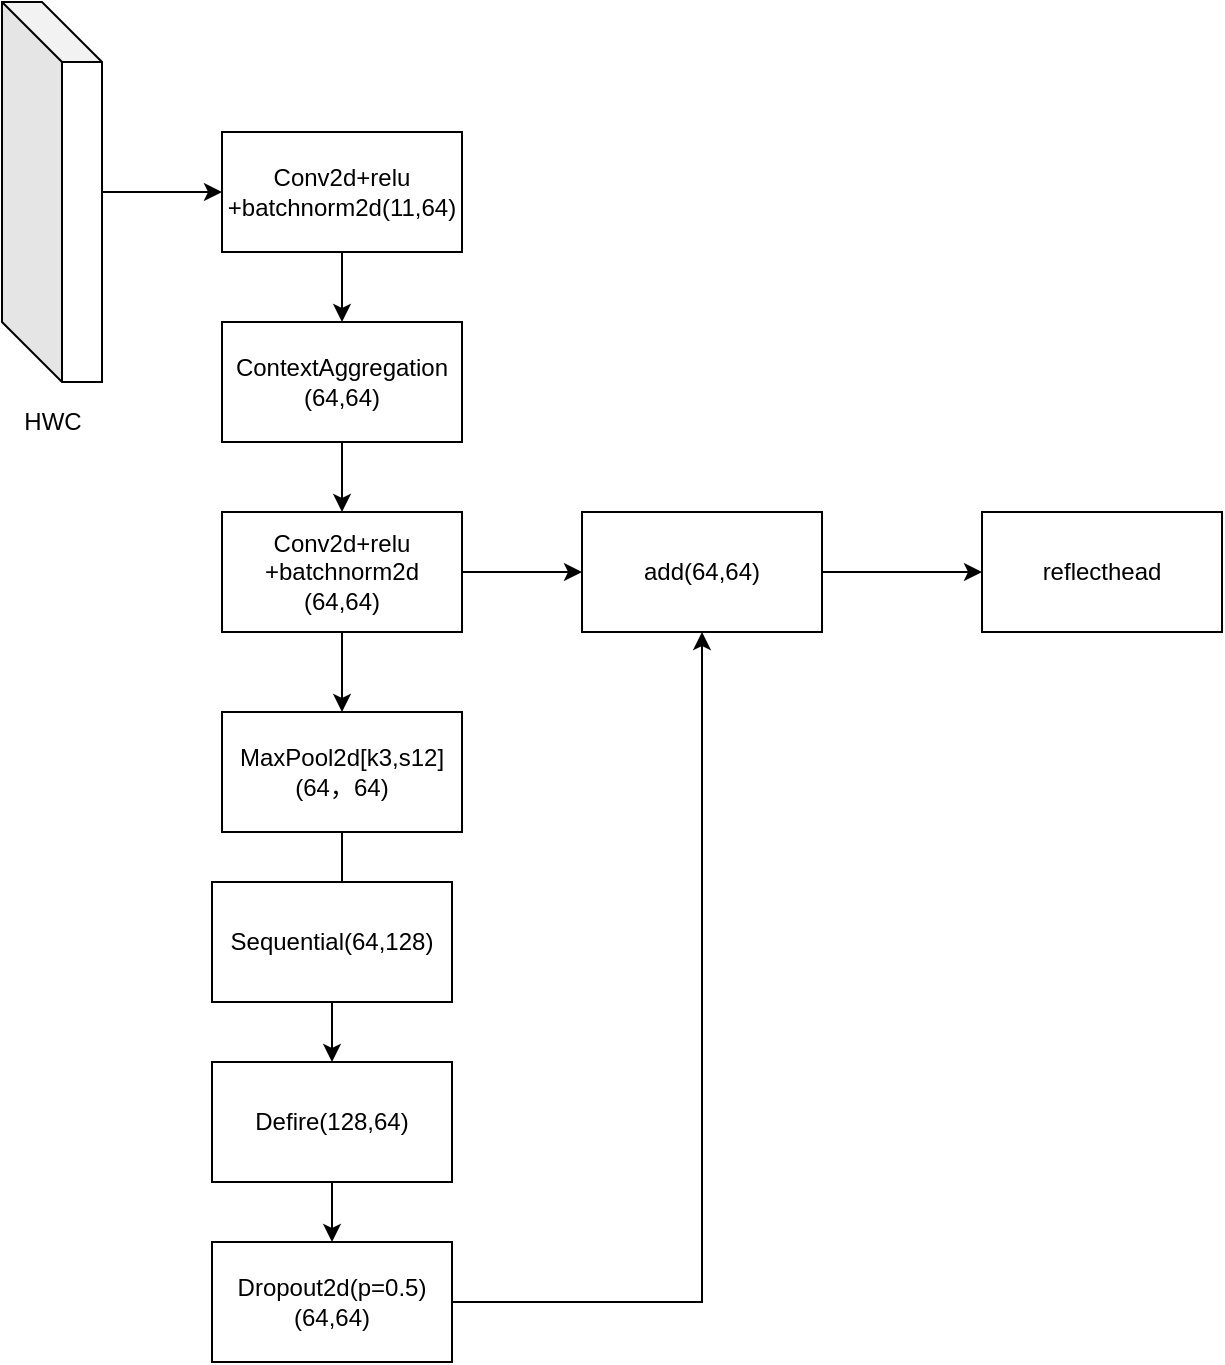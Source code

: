 <mxfile version="25.0.3">
  <diagram name="第 1 页" id="6rb279G1OVSFjhfYAr3R">
    <mxGraphModel dx="1602" dy="759" grid="1" gridSize="10" guides="1" tooltips="1" connect="1" arrows="1" fold="1" page="1" pageScale="1" pageWidth="827" pageHeight="1169" math="0" shadow="0">
      <root>
        <mxCell id="0" />
        <mxCell id="1" parent="0" />
        <mxCell id="kKvi5Hy4dLR_A5QTgwgH-9" value="" style="edgeStyle=orthogonalEdgeStyle;rounded=0;orthogonalLoop=1;jettySize=auto;html=1;" edge="1" parent="1" source="kKvi5Hy4dLR_A5QTgwgH-2" target="kKvi5Hy4dLR_A5QTgwgH-8">
          <mxGeometry relative="1" as="geometry" />
        </mxCell>
        <mxCell id="kKvi5Hy4dLR_A5QTgwgH-2" value="" style="shape=cube;whiteSpace=wrap;html=1;boundedLbl=1;backgroundOutline=1;darkOpacity=0.05;darkOpacity2=0.1;rotation=0;size=30;" vertex="1" parent="1">
          <mxGeometry x="50" y="45" width="50" height="190" as="geometry" />
        </mxCell>
        <mxCell id="kKvi5Hy4dLR_A5QTgwgH-5" value="HWC" style="text;html=1;align=center;verticalAlign=middle;resizable=0;points=[];autosize=1;strokeColor=none;fillColor=none;" vertex="1" parent="1">
          <mxGeometry x="50" y="240" width="50" height="30" as="geometry" />
        </mxCell>
        <mxCell id="kKvi5Hy4dLR_A5QTgwgH-22" value="" style="edgeStyle=orthogonalEdgeStyle;rounded=0;orthogonalLoop=1;jettySize=auto;html=1;" edge="1" parent="1" source="kKvi5Hy4dLR_A5QTgwgH-8" target="kKvi5Hy4dLR_A5QTgwgH-10">
          <mxGeometry relative="1" as="geometry" />
        </mxCell>
        <mxCell id="kKvi5Hy4dLR_A5QTgwgH-8" value="Conv2d+relu&lt;br&gt;+batchnorm2d(11,64)" style="whiteSpace=wrap;html=1;" vertex="1" parent="1">
          <mxGeometry x="160" y="110" width="120" height="60" as="geometry" />
        </mxCell>
        <mxCell id="kKvi5Hy4dLR_A5QTgwgH-23" value="" style="edgeStyle=orthogonalEdgeStyle;rounded=0;orthogonalLoop=1;jettySize=auto;html=1;" edge="1" parent="1" source="kKvi5Hy4dLR_A5QTgwgH-10" target="kKvi5Hy4dLR_A5QTgwgH-12">
          <mxGeometry relative="1" as="geometry" />
        </mxCell>
        <mxCell id="kKvi5Hy4dLR_A5QTgwgH-10" value="ContextAggregation&lt;br&gt;(64,64)" style="whiteSpace=wrap;html=1;" vertex="1" parent="1">
          <mxGeometry x="160" y="205" width="120" height="60" as="geometry" />
        </mxCell>
        <mxCell id="kKvi5Hy4dLR_A5QTgwgH-26" value="" style="edgeStyle=orthogonalEdgeStyle;rounded=0;orthogonalLoop=1;jettySize=auto;html=1;" edge="1" parent="1" source="kKvi5Hy4dLR_A5QTgwgH-12" target="kKvi5Hy4dLR_A5QTgwgH-14">
          <mxGeometry relative="1" as="geometry" />
        </mxCell>
        <mxCell id="kKvi5Hy4dLR_A5QTgwgH-27" style="edgeStyle=orthogonalEdgeStyle;rounded=0;orthogonalLoop=1;jettySize=auto;html=1;entryX=0;entryY=0.5;entryDx=0;entryDy=0;" edge="1" parent="1" source="kKvi5Hy4dLR_A5QTgwgH-12" target="kKvi5Hy4dLR_A5QTgwgH-28">
          <mxGeometry relative="1" as="geometry">
            <mxPoint x="420" y="330" as="targetPoint" />
          </mxGeometry>
        </mxCell>
        <mxCell id="kKvi5Hy4dLR_A5QTgwgH-12" value="Conv2d+relu&lt;br&gt;+batchnorm2d&lt;br&gt;(64,64)" style="whiteSpace=wrap;html=1;" vertex="1" parent="1">
          <mxGeometry x="160" y="300" width="120" height="60" as="geometry" />
        </mxCell>
        <mxCell id="kKvi5Hy4dLR_A5QTgwgH-24" value="" style="edgeStyle=orthogonalEdgeStyle;rounded=0;orthogonalLoop=1;jettySize=auto;html=1;" edge="1" parent="1" source="kKvi5Hy4dLR_A5QTgwgH-14" target="kKvi5Hy4dLR_A5QTgwgH-18">
          <mxGeometry relative="1" as="geometry" />
        </mxCell>
        <mxCell id="kKvi5Hy4dLR_A5QTgwgH-14" value="MaxPool2d[k3,s12](64，64)" style="whiteSpace=wrap;html=1;" vertex="1" parent="1">
          <mxGeometry x="160" y="400" width="120" height="60" as="geometry" />
        </mxCell>
        <mxCell id="kKvi5Hy4dLR_A5QTgwgH-16" value="Sequential(64,128)" style="whiteSpace=wrap;html=1;" vertex="1" parent="1">
          <mxGeometry x="155" y="485" width="120" height="60" as="geometry" />
        </mxCell>
        <mxCell id="kKvi5Hy4dLR_A5QTgwgH-25" value="" style="edgeStyle=orthogonalEdgeStyle;rounded=0;orthogonalLoop=1;jettySize=auto;html=1;" edge="1" parent="1" source="kKvi5Hy4dLR_A5QTgwgH-18" target="kKvi5Hy4dLR_A5QTgwgH-20">
          <mxGeometry relative="1" as="geometry" />
        </mxCell>
        <mxCell id="kKvi5Hy4dLR_A5QTgwgH-18" value="Defire(128,64)" style="whiteSpace=wrap;html=1;" vertex="1" parent="1">
          <mxGeometry x="155" y="575" width="120" height="60" as="geometry" />
        </mxCell>
        <mxCell id="kKvi5Hy4dLR_A5QTgwgH-29" value="" style="edgeStyle=orthogonalEdgeStyle;rounded=0;orthogonalLoop=1;jettySize=auto;html=1;" edge="1" parent="1" source="kKvi5Hy4dLR_A5QTgwgH-20" target="kKvi5Hy4dLR_A5QTgwgH-28">
          <mxGeometry relative="1" as="geometry" />
        </mxCell>
        <mxCell id="kKvi5Hy4dLR_A5QTgwgH-20" value="Dropout2d(p=0.5)(64,64)" style="whiteSpace=wrap;html=1;" vertex="1" parent="1">
          <mxGeometry x="155" y="665" width="120" height="60" as="geometry" />
        </mxCell>
        <mxCell id="kKvi5Hy4dLR_A5QTgwgH-31" value="" style="edgeStyle=orthogonalEdgeStyle;rounded=0;orthogonalLoop=1;jettySize=auto;html=1;" edge="1" parent="1" source="kKvi5Hy4dLR_A5QTgwgH-28" target="kKvi5Hy4dLR_A5QTgwgH-30">
          <mxGeometry relative="1" as="geometry" />
        </mxCell>
        <mxCell id="kKvi5Hy4dLR_A5QTgwgH-28" value="add(64,64)" style="whiteSpace=wrap;html=1;" vertex="1" parent="1">
          <mxGeometry x="340" y="300" width="120" height="60" as="geometry" />
        </mxCell>
        <mxCell id="kKvi5Hy4dLR_A5QTgwgH-30" value="reflecthead" style="whiteSpace=wrap;html=1;" vertex="1" parent="1">
          <mxGeometry x="540" y="300" width="120" height="60" as="geometry" />
        </mxCell>
      </root>
    </mxGraphModel>
  </diagram>
</mxfile>
